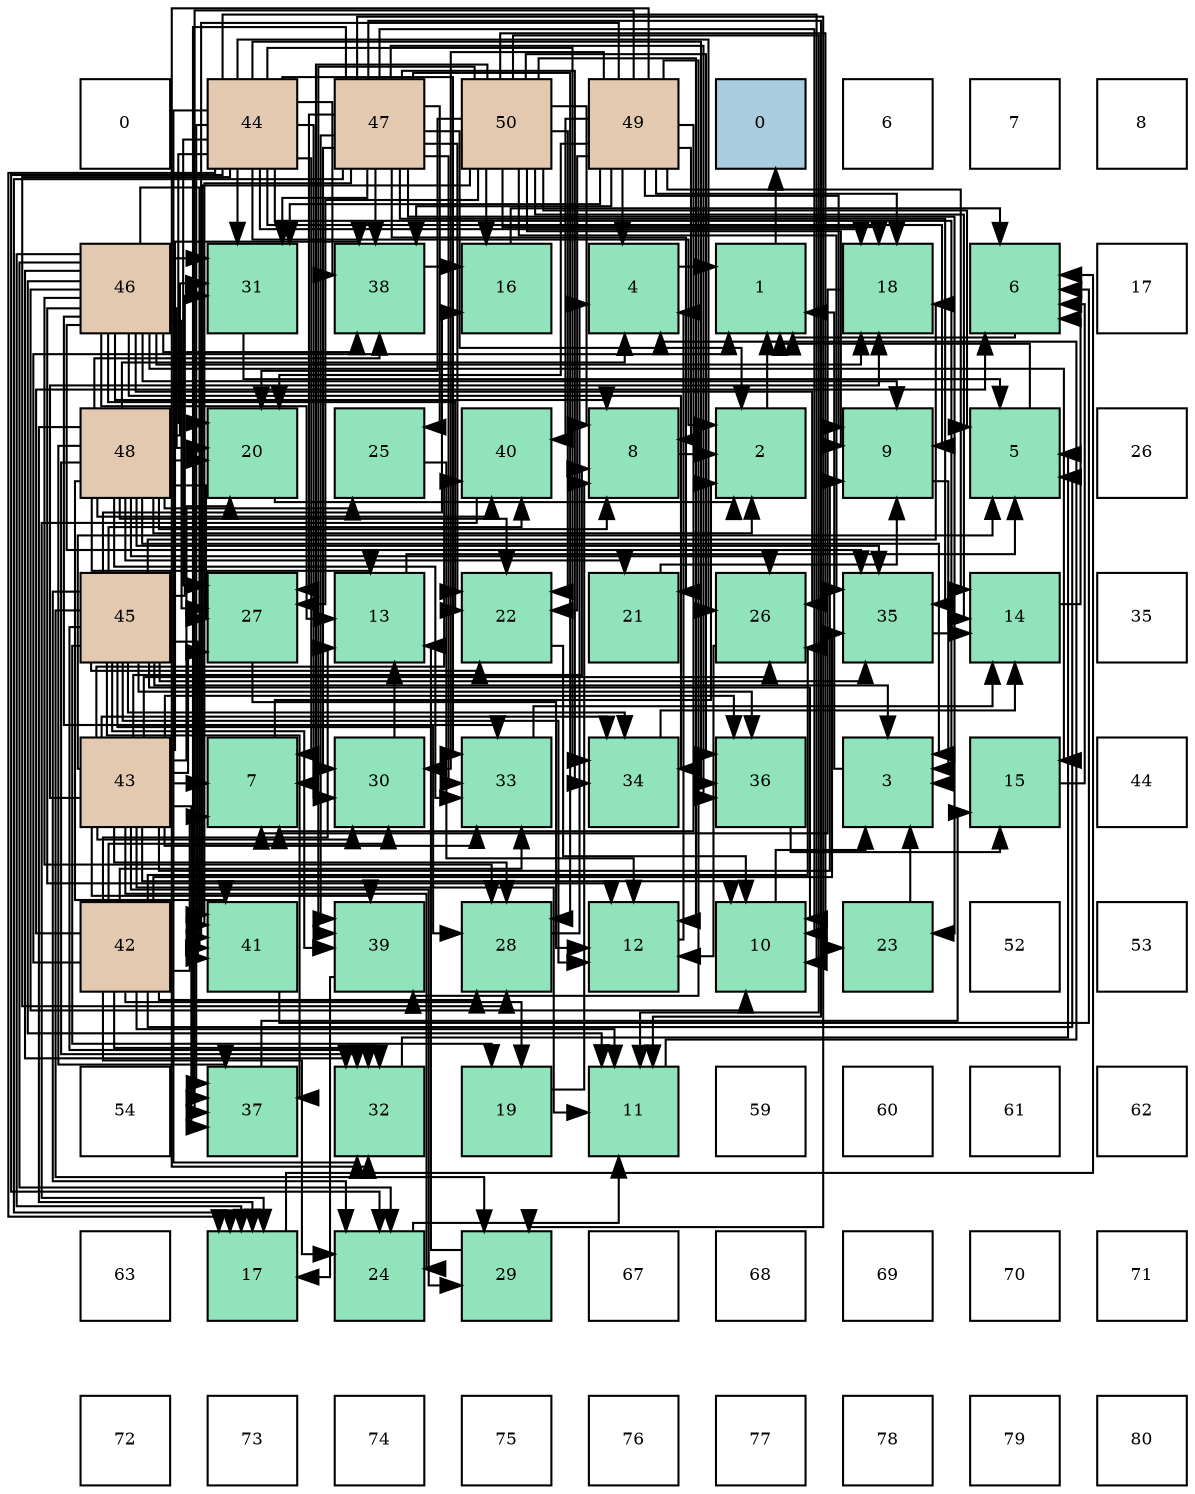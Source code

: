 digraph layout{
 rankdir=TB;
 splines=ortho;
 node [style=filled shape=square fixedsize=true width=0.6];
0[label="0", fontsize=8, fillcolor="#ffffff"];
1[label="44", fontsize=8, fillcolor="#e3c9af"];
2[label="47", fontsize=8, fillcolor="#e3c9af"];
3[label="50", fontsize=8, fillcolor="#e3c9af"];
4[label="49", fontsize=8, fillcolor="#e3c9af"];
5[label="0", fontsize=8, fillcolor="#a9ccde"];
6[label="6", fontsize=8, fillcolor="#ffffff"];
7[label="7", fontsize=8, fillcolor="#ffffff"];
8[label="8", fontsize=8, fillcolor="#ffffff"];
9[label="46", fontsize=8, fillcolor="#e3c9af"];
10[label="31", fontsize=8, fillcolor="#91e3bb"];
11[label="38", fontsize=8, fillcolor="#91e3bb"];
12[label="16", fontsize=8, fillcolor="#91e3bb"];
13[label="4", fontsize=8, fillcolor="#91e3bb"];
14[label="1", fontsize=8, fillcolor="#91e3bb"];
15[label="18", fontsize=8, fillcolor="#91e3bb"];
16[label="6", fontsize=8, fillcolor="#91e3bb"];
17[label="17", fontsize=8, fillcolor="#ffffff"];
18[label="48", fontsize=8, fillcolor="#e3c9af"];
19[label="20", fontsize=8, fillcolor="#91e3bb"];
20[label="25", fontsize=8, fillcolor="#91e3bb"];
21[label="40", fontsize=8, fillcolor="#91e3bb"];
22[label="8", fontsize=8, fillcolor="#91e3bb"];
23[label="2", fontsize=8, fillcolor="#91e3bb"];
24[label="9", fontsize=8, fillcolor="#91e3bb"];
25[label="5", fontsize=8, fillcolor="#91e3bb"];
26[label="26", fontsize=8, fillcolor="#ffffff"];
27[label="45", fontsize=8, fillcolor="#e3c9af"];
28[label="27", fontsize=8, fillcolor="#91e3bb"];
29[label="13", fontsize=8, fillcolor="#91e3bb"];
30[label="22", fontsize=8, fillcolor="#91e3bb"];
31[label="21", fontsize=8, fillcolor="#91e3bb"];
32[label="26", fontsize=8, fillcolor="#91e3bb"];
33[label="35", fontsize=8, fillcolor="#91e3bb"];
34[label="14", fontsize=8, fillcolor="#91e3bb"];
35[label="35", fontsize=8, fillcolor="#ffffff"];
36[label="43", fontsize=8, fillcolor="#e3c9af"];
37[label="7", fontsize=8, fillcolor="#91e3bb"];
38[label="30", fontsize=8, fillcolor="#91e3bb"];
39[label="33", fontsize=8, fillcolor="#91e3bb"];
40[label="34", fontsize=8, fillcolor="#91e3bb"];
41[label="36", fontsize=8, fillcolor="#91e3bb"];
42[label="3", fontsize=8, fillcolor="#91e3bb"];
43[label="15", fontsize=8, fillcolor="#91e3bb"];
44[label="44", fontsize=8, fillcolor="#ffffff"];
45[label="42", fontsize=8, fillcolor="#e3c9af"];
46[label="41", fontsize=8, fillcolor="#91e3bb"];
47[label="39", fontsize=8, fillcolor="#91e3bb"];
48[label="28", fontsize=8, fillcolor="#91e3bb"];
49[label="12", fontsize=8, fillcolor="#91e3bb"];
50[label="10", fontsize=8, fillcolor="#91e3bb"];
51[label="23", fontsize=8, fillcolor="#91e3bb"];
52[label="52", fontsize=8, fillcolor="#ffffff"];
53[label="53", fontsize=8, fillcolor="#ffffff"];
54[label="54", fontsize=8, fillcolor="#ffffff"];
55[label="37", fontsize=8, fillcolor="#91e3bb"];
56[label="32", fontsize=8, fillcolor="#91e3bb"];
57[label="19", fontsize=8, fillcolor="#91e3bb"];
58[label="11", fontsize=8, fillcolor="#91e3bb"];
59[label="59", fontsize=8, fillcolor="#ffffff"];
60[label="60", fontsize=8, fillcolor="#ffffff"];
61[label="61", fontsize=8, fillcolor="#ffffff"];
62[label="62", fontsize=8, fillcolor="#ffffff"];
63[label="63", fontsize=8, fillcolor="#ffffff"];
64[label="17", fontsize=8, fillcolor="#91e3bb"];
65[label="24", fontsize=8, fillcolor="#91e3bb"];
66[label="29", fontsize=8, fillcolor="#91e3bb"];
67[label="67", fontsize=8, fillcolor="#ffffff"];
68[label="68", fontsize=8, fillcolor="#ffffff"];
69[label="69", fontsize=8, fillcolor="#ffffff"];
70[label="70", fontsize=8, fillcolor="#ffffff"];
71[label="71", fontsize=8, fillcolor="#ffffff"];
72[label="72", fontsize=8, fillcolor="#ffffff"];
73[label="73", fontsize=8, fillcolor="#ffffff"];
74[label="74", fontsize=8, fillcolor="#ffffff"];
75[label="75", fontsize=8, fillcolor="#ffffff"];
76[label="76", fontsize=8, fillcolor="#ffffff"];
77[label="77", fontsize=8, fillcolor="#ffffff"];
78[label="78", fontsize=8, fillcolor="#ffffff"];
79[label="79", fontsize=8, fillcolor="#ffffff"];
80[label="80", fontsize=8, fillcolor="#ffffff"];
edge [constraint=false, style=vis];14 -> 5;
23 -> 14;
42 -> 14;
13 -> 14;
25 -> 14;
16 -> 14;
37 -> 23;
22 -> 23;
24 -> 42;
50 -> 42;
58 -> 13;
49 -> 13;
29 -> 25;
34 -> 16;
43 -> 16;
12 -> 16;
64 -> 16;
15 -> 37;
57 -> 22;
19 -> 23;
31 -> 24;
30 -> 50;
51 -> 42;
65 -> 58;
20 -> 49;
32 -> 49;
28 -> 49;
48 -> 13;
66 -> 29;
38 -> 29;
10 -> 25;
56 -> 25;
39 -> 34;
40 -> 34;
33 -> 34;
41 -> 43;
55 -> 43;
11 -> 12;
47 -> 64;
21 -> 64;
46 -> 16;
45 -> 14;
45 -> 25;
45 -> 16;
45 -> 37;
45 -> 58;
45 -> 29;
45 -> 57;
45 -> 65;
45 -> 32;
45 -> 48;
45 -> 38;
45 -> 56;
45 -> 39;
45 -> 33;
36 -> 25;
36 -> 37;
36 -> 22;
36 -> 24;
36 -> 50;
36 -> 58;
36 -> 15;
36 -> 19;
36 -> 65;
36 -> 32;
36 -> 28;
36 -> 48;
36 -> 66;
36 -> 38;
36 -> 39;
36 -> 40;
36 -> 41;
36 -> 55;
36 -> 11;
36 -> 47;
36 -> 21;
1 -> 23;
1 -> 42;
1 -> 37;
1 -> 24;
1 -> 50;
1 -> 64;
1 -> 15;
1 -> 19;
1 -> 65;
1 -> 32;
1 -> 28;
1 -> 48;
1 -> 38;
1 -> 10;
1 -> 56;
1 -> 39;
1 -> 40;
1 -> 41;
1 -> 55;
1 -> 11;
27 -> 42;
27 -> 50;
27 -> 49;
27 -> 12;
27 -> 15;
27 -> 57;
27 -> 30;
27 -> 65;
27 -> 48;
27 -> 66;
27 -> 10;
27 -> 56;
27 -> 40;
27 -> 33;
27 -> 41;
27 -> 55;
27 -> 47;
27 -> 21;
27 -> 46;
9 -> 22;
9 -> 24;
9 -> 50;
9 -> 58;
9 -> 49;
9 -> 29;
9 -> 43;
9 -> 64;
9 -> 15;
9 -> 19;
9 -> 30;
9 -> 65;
9 -> 32;
9 -> 28;
9 -> 48;
9 -> 10;
9 -> 56;
9 -> 39;
9 -> 40;
9 -> 33;
9 -> 11;
9 -> 46;
2 -> 23;
2 -> 50;
2 -> 58;
2 -> 64;
2 -> 31;
2 -> 30;
2 -> 51;
2 -> 20;
2 -> 28;
2 -> 48;
2 -> 66;
2 -> 38;
2 -> 10;
2 -> 39;
2 -> 40;
2 -> 33;
2 -> 41;
2 -> 55;
2 -> 11;
2 -> 47;
2 -> 46;
18 -> 23;
18 -> 42;
18 -> 13;
18 -> 22;
18 -> 29;
18 -> 64;
18 -> 19;
18 -> 31;
18 -> 30;
18 -> 20;
18 -> 32;
18 -> 28;
18 -> 10;
18 -> 56;
18 -> 39;
18 -> 33;
18 -> 55;
18 -> 11;
18 -> 21;
18 -> 46;
4 -> 13;
4 -> 37;
4 -> 22;
4 -> 24;
4 -> 34;
4 -> 15;
4 -> 19;
4 -> 30;
4 -> 38;
4 -> 10;
4 -> 56;
4 -> 55;
4 -> 11;
4 -> 47;
4 -> 21;
4 -> 46;
3 -> 25;
3 -> 37;
3 -> 22;
3 -> 24;
3 -> 58;
3 -> 49;
3 -> 34;
3 -> 12;
3 -> 15;
3 -> 19;
3 -> 30;
3 -> 51;
3 -> 28;
3 -> 33;
3 -> 41;
3 -> 47;
3 -> 46;
edge [constraint=true, style=invis];
0 -> 9 -> 18 -> 27 -> 36 -> 45 -> 54 -> 63 -> 72;
1 -> 10 -> 19 -> 28 -> 37 -> 46 -> 55 -> 64 -> 73;
2 -> 11 -> 20 -> 29 -> 38 -> 47 -> 56 -> 65 -> 74;
3 -> 12 -> 21 -> 30 -> 39 -> 48 -> 57 -> 66 -> 75;
4 -> 13 -> 22 -> 31 -> 40 -> 49 -> 58 -> 67 -> 76;
5 -> 14 -> 23 -> 32 -> 41 -> 50 -> 59 -> 68 -> 77;
6 -> 15 -> 24 -> 33 -> 42 -> 51 -> 60 -> 69 -> 78;
7 -> 16 -> 25 -> 34 -> 43 -> 52 -> 61 -> 70 -> 79;
8 -> 17 -> 26 -> 35 -> 44 -> 53 -> 62 -> 71 -> 80;
rank = same {0 -> 1 -> 2 -> 3 -> 4 -> 5 -> 6 -> 7 -> 8};
rank = same {9 -> 10 -> 11 -> 12 -> 13 -> 14 -> 15 -> 16 -> 17};
rank = same {18 -> 19 -> 20 -> 21 -> 22 -> 23 -> 24 -> 25 -> 26};
rank = same {27 -> 28 -> 29 -> 30 -> 31 -> 32 -> 33 -> 34 -> 35};
rank = same {36 -> 37 -> 38 -> 39 -> 40 -> 41 -> 42 -> 43 -> 44};
rank = same {45 -> 46 -> 47 -> 48 -> 49 -> 50 -> 51 -> 52 -> 53};
rank = same {54 -> 55 -> 56 -> 57 -> 58 -> 59 -> 60 -> 61 -> 62};
rank = same {63 -> 64 -> 65 -> 66 -> 67 -> 68 -> 69 -> 70 -> 71};
rank = same {72 -> 73 -> 74 -> 75 -> 76 -> 77 -> 78 -> 79 -> 80};
}